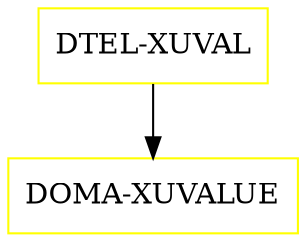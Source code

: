 digraph G {
  "DTEL-XUVAL" [shape=box,color=yellow];
  "DOMA-XUVALUE" [shape=box,color=yellow,URL="./DOMA_XUVALUE.html"];
  "DTEL-XUVAL" -> "DOMA-XUVALUE";
}
